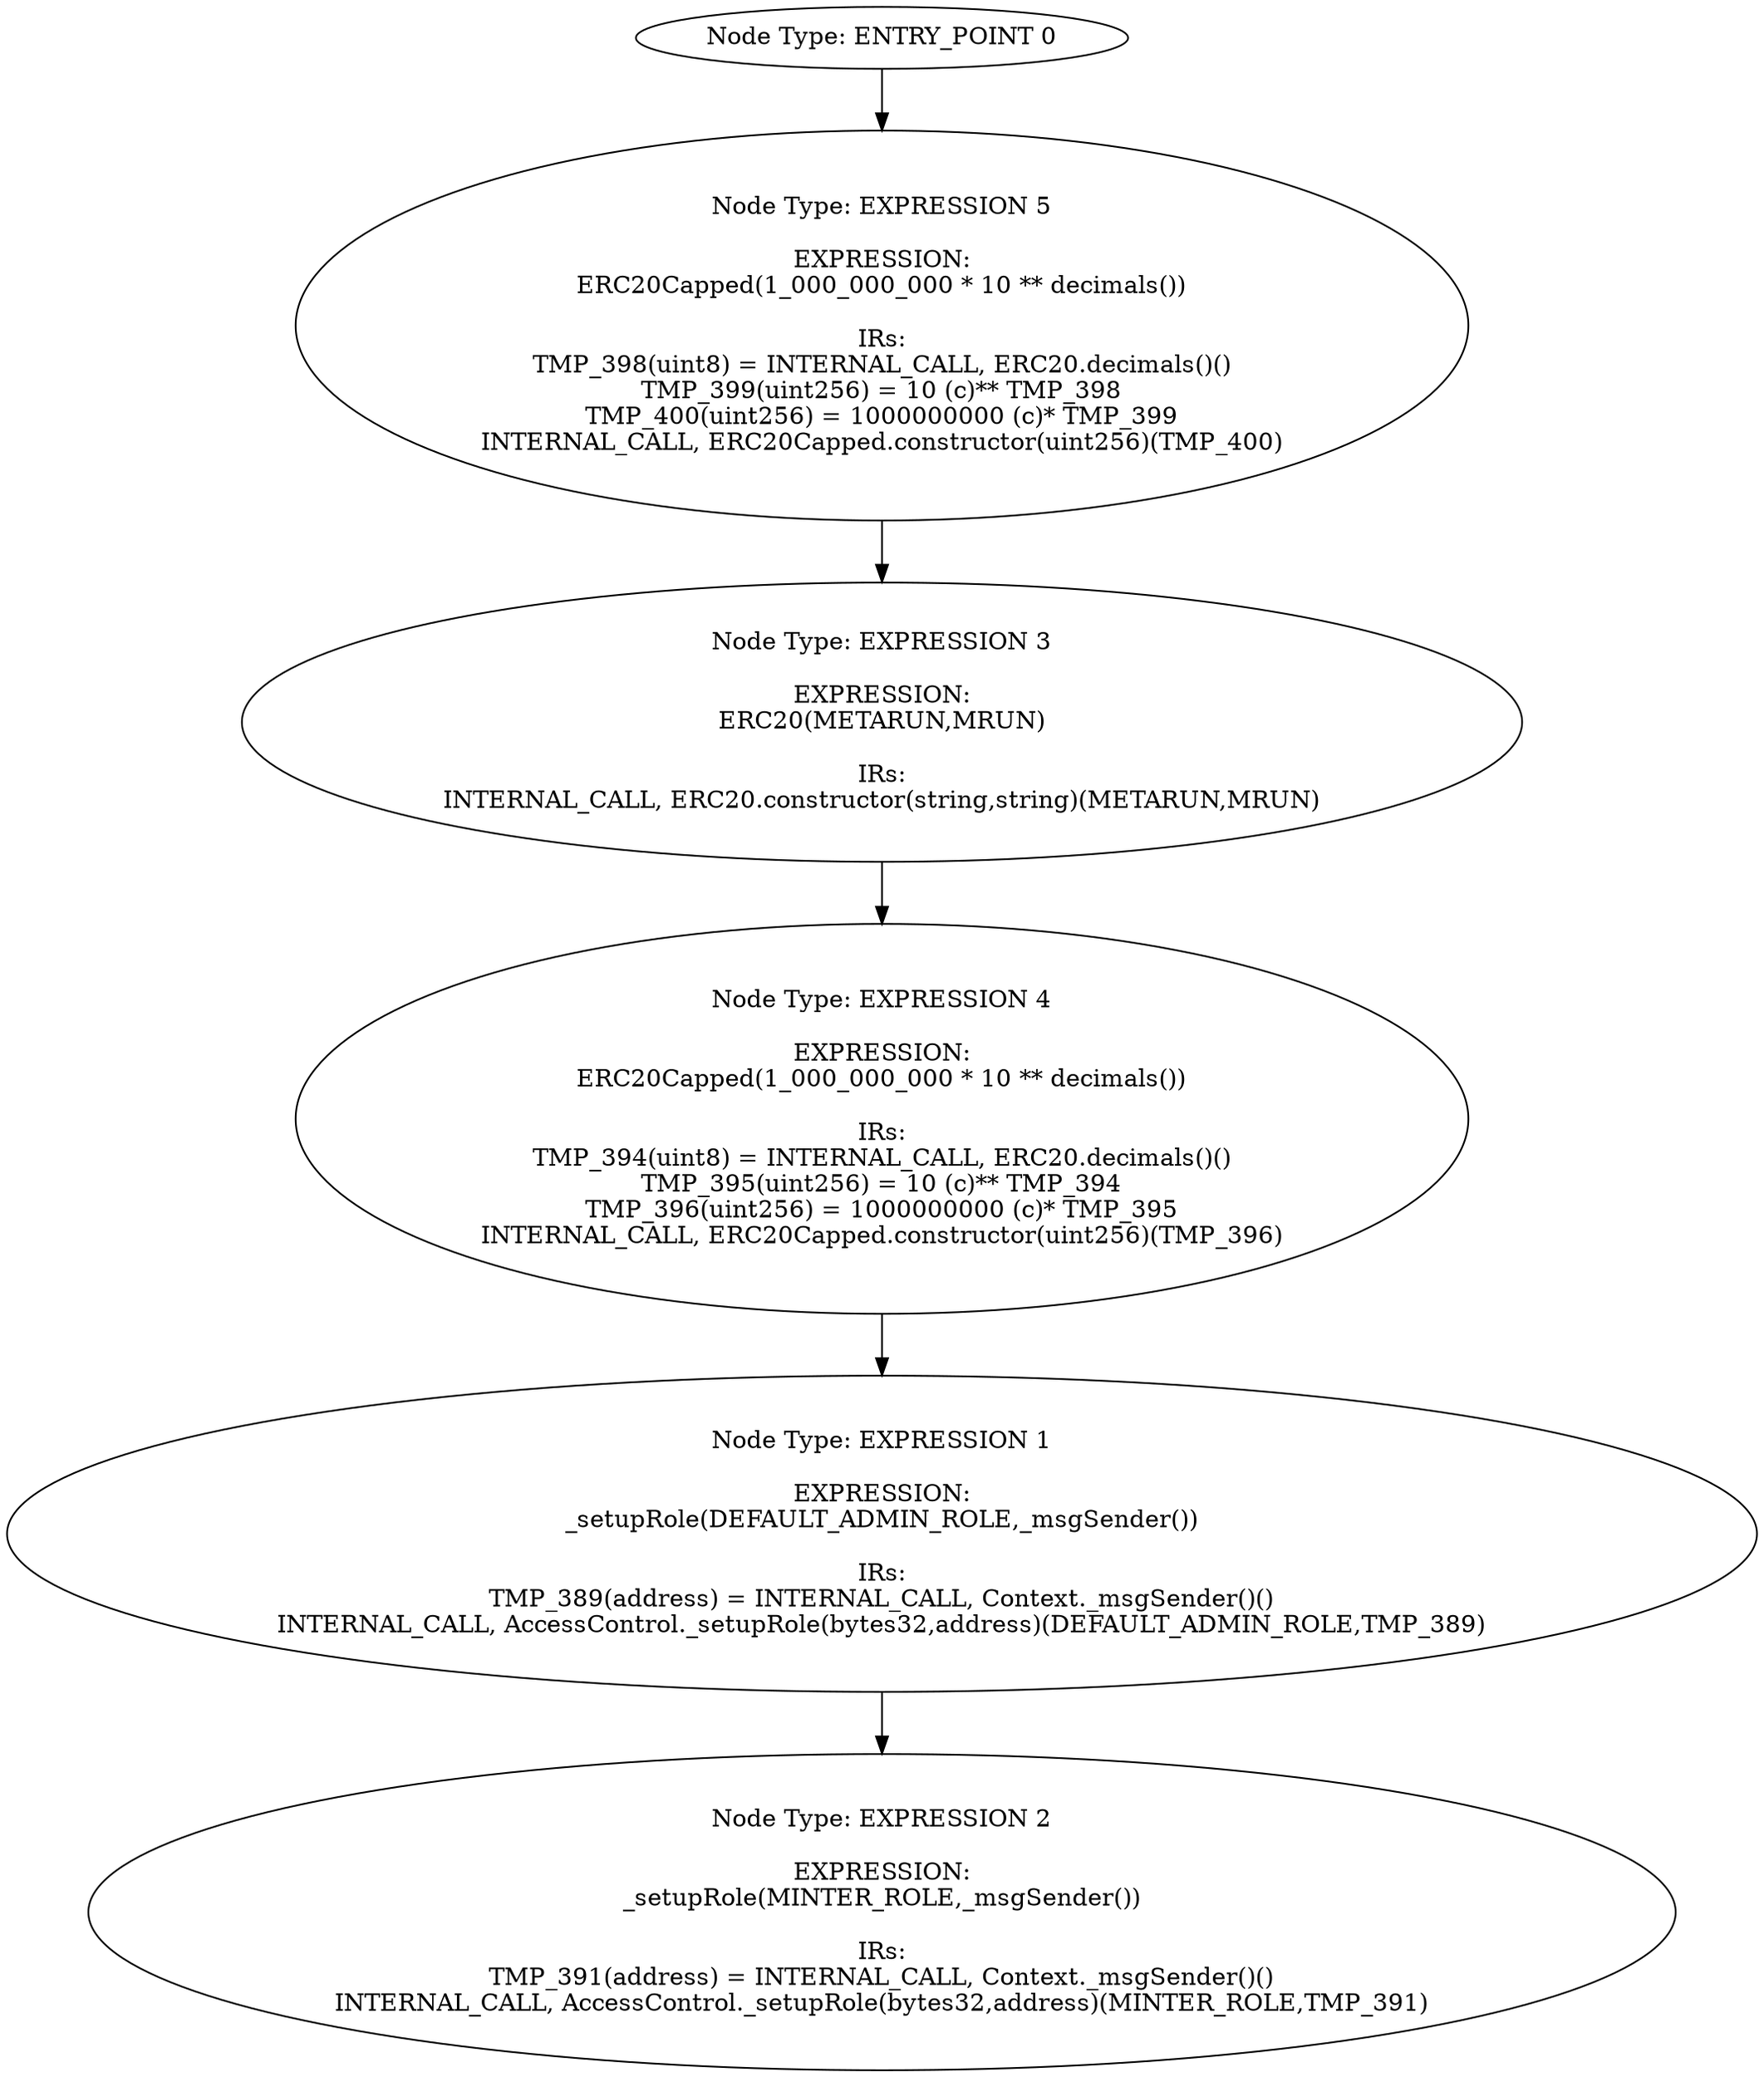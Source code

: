 digraph{
0[label="Node Type: ENTRY_POINT 0
"];
0->5;
1[label="Node Type: EXPRESSION 1

EXPRESSION:
_setupRole(DEFAULT_ADMIN_ROLE,_msgSender())

IRs:
TMP_389(address) = INTERNAL_CALL, Context._msgSender()()
INTERNAL_CALL, AccessControl._setupRole(bytes32,address)(DEFAULT_ADMIN_ROLE,TMP_389)"];
1->2;
2[label="Node Type: EXPRESSION 2

EXPRESSION:
_setupRole(MINTER_ROLE,_msgSender())

IRs:
TMP_391(address) = INTERNAL_CALL, Context._msgSender()()
INTERNAL_CALL, AccessControl._setupRole(bytes32,address)(MINTER_ROLE,TMP_391)"];
3[label="Node Type: EXPRESSION 3

EXPRESSION:
ERC20(METARUN,MRUN)

IRs:
INTERNAL_CALL, ERC20.constructor(string,string)(METARUN,MRUN)"];
3->4;
4[label="Node Type: EXPRESSION 4

EXPRESSION:
ERC20Capped(1_000_000_000 * 10 ** decimals())

IRs:
TMP_394(uint8) = INTERNAL_CALL, ERC20.decimals()()
TMP_395(uint256) = 10 (c)** TMP_394
TMP_396(uint256) = 1000000000 (c)* TMP_395
INTERNAL_CALL, ERC20Capped.constructor(uint256)(TMP_396)"];
4->1;
5[label="Node Type: EXPRESSION 5

EXPRESSION:
ERC20Capped(1_000_000_000 * 10 ** decimals())

IRs:
TMP_398(uint8) = INTERNAL_CALL, ERC20.decimals()()
TMP_399(uint256) = 10 (c)** TMP_398
TMP_400(uint256) = 1000000000 (c)* TMP_399
INTERNAL_CALL, ERC20Capped.constructor(uint256)(TMP_400)"];
5->3;
}
